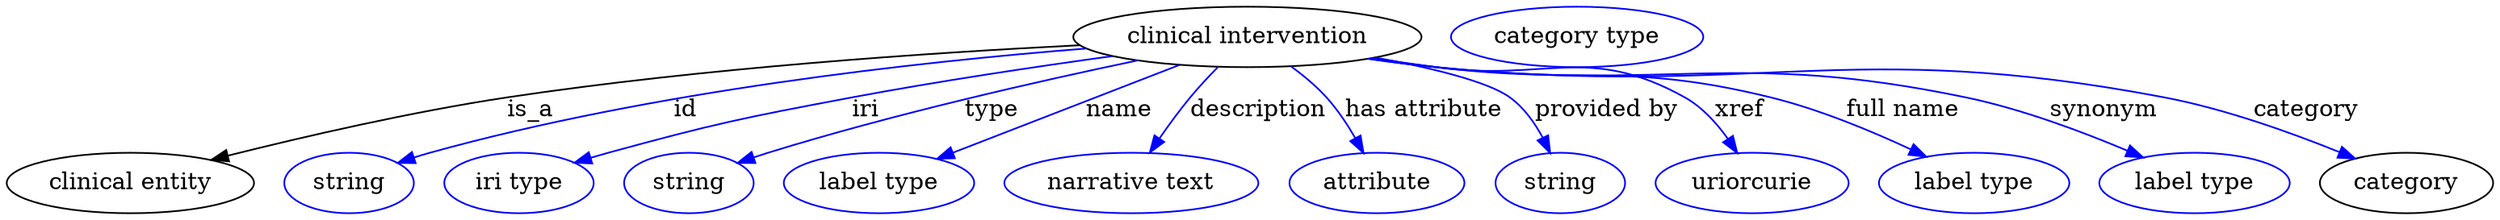 digraph {
	graph [bb="0,0,1475.8,123"];
	node [label="\N"];
	"clinical intervention"	[height=0.5,
		label="clinical intervention",
		pos="736.44,105",
		width=2.8706];
	"clinical entity"	[height=0.5,
		pos="73.443,18",
		width=2.0401];
	"clinical intervention" -> "clinical entity"	[label=is_a,
		lp="311.44,61.5",
		pos="e,121.14,31.687 637.05,100.05 547.77,95.56 413.31,86.462 297.44,69 240.3,60.388 176.01,45.486 131.01,34.185"];
	id	[color=blue,
		height=0.5,
		label=string,
		pos="203.44,18",
		width=1.0652];
	"clinical intervention" -> id	[color=blue,
		label=id,
		lp="403.44,61.5",
		pos="e,232.43,29.99 640.59,98.048 541.65,90.174 383.53,72.738 251.44,36 248.33,35.135 245.14,34.172 241.94,33.155",
		style=solid];
	iri	[color=blue,
		height=0.5,
		label="iri type",
		pos="304.44,18",
		width=1.2277];
	"clinical intervention" -> iri	[color=blue,
		label=iri,
		lp="510.44,61.5",
		pos="e,337.74,29.938 656.31,93.566 611.01,87.279 553.4,78.635 502.44,69 437.93,56.801 421.81,53.205 358.44,36 354.87,35.029 351.17,33.974 \
347.47,32.883",
		style=solid];
	type	[color=blue,
		height=0.5,
		label=string,
		pos="405.44,18",
		width=1.0652];
	"clinical intervention" -> type	[color=blue,
		label=type,
		lp="584.44,61.5",
		pos="e,434.39,29.935 671.2,90.965 613.2,78.766 526.39,59.005 452.44,36 449.69,35.142 446.85,34.22 444.01,33.265",
		style=solid];
	name	[color=blue,
		height=0.5,
		label="label type",
		pos="518.44,18",
		width=1.5707];
	"clinical intervention" -> name	[color=blue,
		label=name,
		lp="661.44,61.5",
		pos="e,552.71,32.361 696.2,88.311 658.21,73.496 601.38,51.336 562.25,36.082",
		style=solid];
	description	[color=blue,
		height=0.5,
		label="narrative text",
		pos="668.44,18",
		width=2.0943];
	"clinical intervention" -> description	[color=blue,
		label=description,
		lp="741.94,61.5",
		pos="e,678.63,36.264 718.27,87.21 712.63,81.64 706.55,75.259 701.44,69 695.33,61.506 689.3,52.858 684.11,44.883",
		style=solid];
	"has attribute"	[color=blue,
		height=0.5,
		label=attribute,
		pos="813.44,18",
		width=1.4443];
	"clinical intervention" -> "has attribute"	[color=blue,
		label="has attribute",
		lp="840.44,61.5",
		pos="e,805.05,35.806 761.72,87.367 768.88,81.994 776.37,75.684 782.44,69 789.03,61.751 795.03,52.916 799.97,44.701",
		style=solid];
	"provided by"	[color=blue,
		height=0.5,
		label=string,
		pos="921.44,18",
		width=1.0652];
	"clinical intervention" -> "provided by"	[color=blue,
		label="provided by",
		lp="947.94,61.5",
		pos="e,915.41,35.857 811.93,92.693 844.58,86.652 878.31,78.499 891.44,69 899.76,62.987 906.19,53.899 910.93,45.113",
		style=solid];
	xref	[color=blue,
		height=0.5,
		label=uriorcurie,
		pos="1035.4,18",
		width=1.5887];
	"clinical intervention" -> xref	[color=blue,
		label=xref,
		lp="1026.9,61.5",
		pos="e,1026.3,35.825 810.8,92.415 823.36,90.545 836.27,88.675 848.44,87 913.21,78.093 937.17,100.54 994.44,69 1005,63.196 1013.9,53.487 \
1020.7,44.16",
		style=solid];
	"full name"	[color=blue,
		height=0.5,
		label="label type",
		pos="1167.4,18",
		width=1.5707];
	"clinical intervention" -> "full name"	[color=blue,
		label="full name",
		lp="1123.9,61.5",
		pos="e,1138.7,33.653 809.56,92.262 822.49,90.368 835.85,88.53 848.44,87 935.72,76.398 960.04,89.902 1045.4,69 1074.6,61.873 1105.8,48.954 \
1129.4,38.033",
		style=solid];
	synonym	[color=blue,
		height=0.5,
		label="label type",
		pos="1298.4,18",
		width=1.5707];
	"clinical intervention" -> synonym	[color=blue,
		label=synonym,
		lp="1244.4,61.5",
		pos="e,1267.6,33.197 808.61,92.035 821.84,90.131 835.53,88.348 848.44,87 987.03,72.529 1025,97.187 1161.4,69 1195,62.066 1231.4,48.484 \
1258.2,37.224",
		style=solid];
	category	[height=0.5,
		pos="1424.4,18",
		width=1.4263];
	"clinical intervention" -> category	[color=blue,
		label=category,
		lp="1364.9,61.5",
		pos="e,1394,32.513 808,91.952 821.41,90.032 835.33,88.265 848.44,87 1039.7,68.554 1091.7,104.9 1280.4,69 1316.6,62.123 1356,47.957 1384.4,\
36.454",
		style=solid];
	"named thing_category"	[color=blue,
		height=0.5,
		label="category type",
		pos="932.44,105",
		width=2.0762];
}
